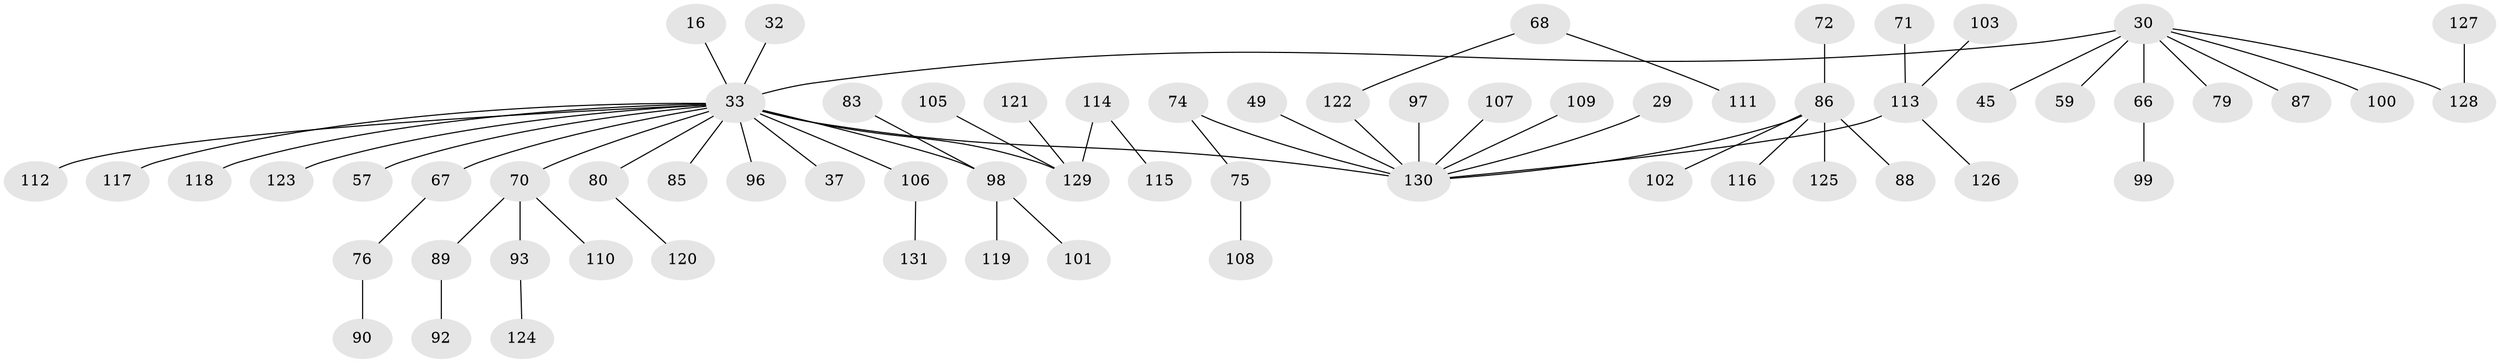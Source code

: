 // original degree distribution, {5: 0.030534351145038167, 6: 0.022900763358778626, 7: 0.015267175572519083, 4: 0.03816793893129771, 3: 0.10687022900763359, 2: 0.3053435114503817, 1: 0.4732824427480916, 8: 0.007633587786259542}
// Generated by graph-tools (version 1.1) at 2025/41/03/09/25 04:41:47]
// undirected, 65 vertices, 64 edges
graph export_dot {
graph [start="1"]
  node [color=gray90,style=filled];
  16;
  29;
  30 [super="+24"];
  32;
  33 [super="+8+6"];
  37;
  45;
  49;
  57;
  59;
  66;
  67 [super="+65"];
  68;
  70 [super="+40"];
  71;
  72;
  74 [super="+58"];
  75;
  76;
  79;
  80;
  83;
  85 [super="+64"];
  86 [super="+84"];
  87;
  88;
  89;
  90;
  92;
  93;
  96;
  97;
  98 [super="+26+77+46+52+56"];
  99;
  100;
  101;
  102;
  103;
  105;
  106 [super="+91"];
  107;
  108;
  109;
  110;
  111;
  112;
  113 [super="+22+12+31+61+38+104+60+39+44+47+69"];
  114;
  115;
  116;
  117;
  118;
  119;
  120;
  121;
  122 [super="+53"];
  123 [super="+7"];
  124;
  125;
  126;
  127;
  128 [super="+41"];
  129 [super="+94"];
  130 [super="+55+95"];
  131;
  16 -- 33;
  29 -- 130;
  30 -- 59;
  30 -- 66;
  30 -- 79;
  30 -- 87;
  30 -- 100;
  30 -- 33 [weight=2];
  30 -- 45;
  30 -- 128;
  32 -- 33;
  33 -- 37;
  33 -- 80;
  33 -- 130 [weight=2];
  33 -- 96;
  33 -- 112;
  33 -- 117;
  33 -- 118;
  33 -- 57;
  33 -- 98;
  33 -- 123;
  33 -- 70;
  33 -- 106;
  33 -- 129;
  33 -- 85;
  33 -- 67;
  49 -- 130;
  66 -- 99;
  67 -- 76;
  68 -- 111;
  68 -- 122;
  70 -- 89;
  70 -- 93;
  70 -- 110;
  71 -- 113;
  72 -- 86;
  74 -- 75;
  74 -- 130;
  75 -- 108;
  76 -- 90;
  80 -- 120;
  83 -- 98;
  86 -- 125;
  86 -- 130;
  86 -- 116;
  86 -- 102;
  86 -- 88;
  89 -- 92;
  93 -- 124;
  97 -- 130;
  98 -- 119;
  98 -- 101;
  103 -- 113;
  105 -- 129;
  106 -- 131;
  107 -- 130;
  109 -- 130;
  113 -- 130;
  113 -- 126;
  114 -- 115;
  114 -- 129;
  121 -- 129;
  122 -- 130;
  127 -- 128;
}
